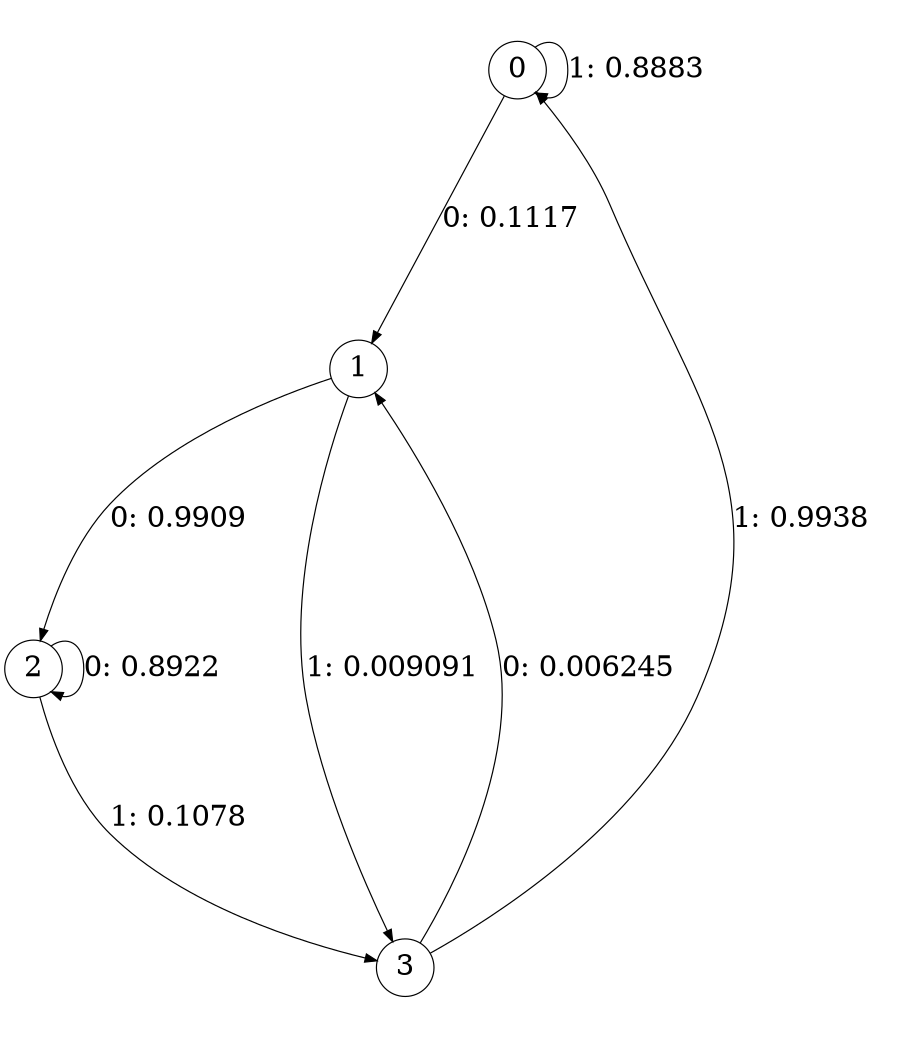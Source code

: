digraph "ch1_random_source_L2" {
size = "6,8.5";
ratio = "fill";
node [shape = circle];
node [fontsize = 24];
edge [fontsize = 24];
0 -> 1 [label = "0: 0.1117   "];
0 -> 0 [label = "1: 0.8883   "];
1 -> 2 [label = "0: 0.9909   "];
1 -> 3 [label = "1: 0.009091  "];
2 -> 2 [label = "0: 0.8922   "];
2 -> 3 [label = "1: 0.1078   "];
3 -> 1 [label = "0: 0.006245  "];
3 -> 0 [label = "1: 0.9938   "];
}